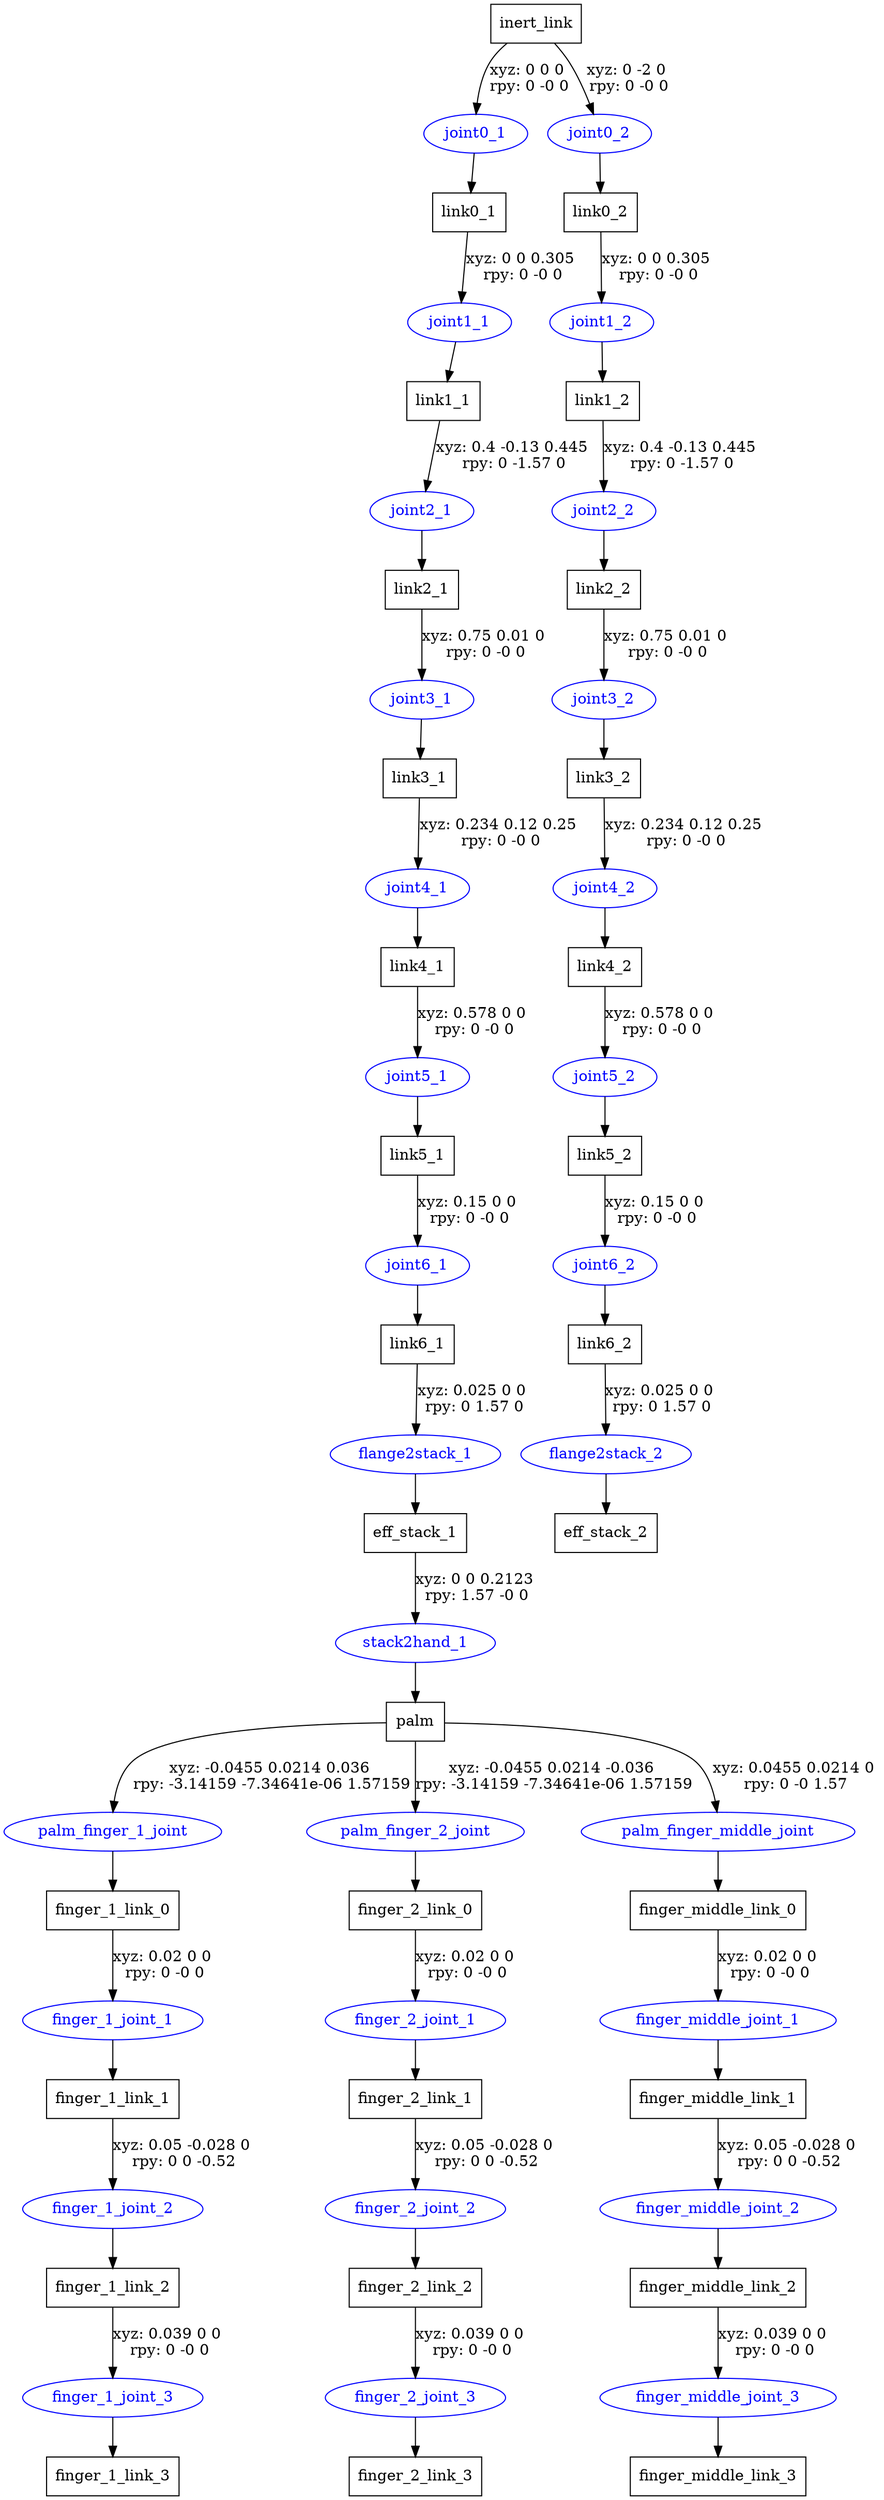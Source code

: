 digraph G {
node [shape=box];
"inert_link" [label="inert_link"];
"link0_1" [label="link0_1"];
"link1_1" [label="link1_1"];
"link2_1" [label="link2_1"];
"link3_1" [label="link3_1"];
"link4_1" [label="link4_1"];
"link5_1" [label="link5_1"];
"link6_1" [label="link6_1"];
"eff_stack_1" [label="eff_stack_1"];
"palm" [label="palm"];
"finger_1_link_0" [label="finger_1_link_0"];
"finger_1_link_1" [label="finger_1_link_1"];
"finger_1_link_2" [label="finger_1_link_2"];
"finger_1_link_3" [label="finger_1_link_3"];
"finger_2_link_0" [label="finger_2_link_0"];
"finger_2_link_1" [label="finger_2_link_1"];
"finger_2_link_2" [label="finger_2_link_2"];
"finger_2_link_3" [label="finger_2_link_3"];
"finger_middle_link_0" [label="finger_middle_link_0"];
"finger_middle_link_1" [label="finger_middle_link_1"];
"finger_middle_link_2" [label="finger_middle_link_2"];
"finger_middle_link_3" [label="finger_middle_link_3"];
"link0_2" [label="link0_2"];
"link1_2" [label="link1_2"];
"link2_2" [label="link2_2"];
"link3_2" [label="link3_2"];
"link4_2" [label="link4_2"];
"link5_2" [label="link5_2"];
"link6_2" [label="link6_2"];
"eff_stack_2" [label="eff_stack_2"];
node [shape=ellipse, color=blue, fontcolor=blue];
"inert_link" -> "joint0_1" [label="xyz: 0 0 0 \nrpy: 0 -0 0"]
"joint0_1" -> "link0_1"
"link0_1" -> "joint1_1" [label="xyz: 0 0 0.305 \nrpy: 0 -0 0"]
"joint1_1" -> "link1_1"
"link1_1" -> "joint2_1" [label="xyz: 0.4 -0.13 0.445 \nrpy: 0 -1.57 0"]
"joint2_1" -> "link2_1"
"link2_1" -> "joint3_1" [label="xyz: 0.75 0.01 0 \nrpy: 0 -0 0"]
"joint3_1" -> "link3_1"
"link3_1" -> "joint4_1" [label="xyz: 0.234 0.12 0.25 \nrpy: 0 -0 0"]
"joint4_1" -> "link4_1"
"link4_1" -> "joint5_1" [label="xyz: 0.578 0 0 \nrpy: 0 -0 0"]
"joint5_1" -> "link5_1"
"link5_1" -> "joint6_1" [label="xyz: 0.15 0 0 \nrpy: 0 -0 0"]
"joint6_1" -> "link6_1"
"link6_1" -> "flange2stack_1" [label="xyz: 0.025 0 0 \nrpy: 0 1.57 0"]
"flange2stack_1" -> "eff_stack_1"
"eff_stack_1" -> "stack2hand_1" [label="xyz: 0 0 0.2123 \nrpy: 1.57 -0 0"]
"stack2hand_1" -> "palm"
"palm" -> "palm_finger_1_joint" [label="xyz: -0.0455 0.0214 0.036 \nrpy: -3.14159 -7.34641e-06 1.57159"]
"palm_finger_1_joint" -> "finger_1_link_0"
"finger_1_link_0" -> "finger_1_joint_1" [label="xyz: 0.02 0 0 \nrpy: 0 -0 0"]
"finger_1_joint_1" -> "finger_1_link_1"
"finger_1_link_1" -> "finger_1_joint_2" [label="xyz: 0.05 -0.028 0 \nrpy: 0 0 -0.52"]
"finger_1_joint_2" -> "finger_1_link_2"
"finger_1_link_2" -> "finger_1_joint_3" [label="xyz: 0.039 0 0 \nrpy: 0 -0 0"]
"finger_1_joint_3" -> "finger_1_link_3"
"palm" -> "palm_finger_2_joint" [label="xyz: -0.0455 0.0214 -0.036 \nrpy: -3.14159 -7.34641e-06 1.57159"]
"palm_finger_2_joint" -> "finger_2_link_0"
"finger_2_link_0" -> "finger_2_joint_1" [label="xyz: 0.02 0 0 \nrpy: 0 -0 0"]
"finger_2_joint_1" -> "finger_2_link_1"
"finger_2_link_1" -> "finger_2_joint_2" [label="xyz: 0.05 -0.028 0 \nrpy: 0 0 -0.52"]
"finger_2_joint_2" -> "finger_2_link_2"
"finger_2_link_2" -> "finger_2_joint_3" [label="xyz: 0.039 0 0 \nrpy: 0 -0 0"]
"finger_2_joint_3" -> "finger_2_link_3"
"palm" -> "palm_finger_middle_joint" [label="xyz: 0.0455 0.0214 0 \nrpy: 0 -0 1.57"]
"palm_finger_middle_joint" -> "finger_middle_link_0"
"finger_middle_link_0" -> "finger_middle_joint_1" [label="xyz: 0.02 0 0 \nrpy: 0 -0 0"]
"finger_middle_joint_1" -> "finger_middle_link_1"
"finger_middle_link_1" -> "finger_middle_joint_2" [label="xyz: 0.05 -0.028 0 \nrpy: 0 0 -0.52"]
"finger_middle_joint_2" -> "finger_middle_link_2"
"finger_middle_link_2" -> "finger_middle_joint_3" [label="xyz: 0.039 0 0 \nrpy: 0 -0 0"]
"finger_middle_joint_3" -> "finger_middle_link_3"
"inert_link" -> "joint0_2" [label="xyz: 0 -2 0 \nrpy: 0 -0 0"]
"joint0_2" -> "link0_2"
"link0_2" -> "joint1_2" [label="xyz: 0 0 0.305 \nrpy: 0 -0 0"]
"joint1_2" -> "link1_2"
"link1_2" -> "joint2_2" [label="xyz: 0.4 -0.13 0.445 \nrpy: 0 -1.57 0"]
"joint2_2" -> "link2_2"
"link2_2" -> "joint3_2" [label="xyz: 0.75 0.01 0 \nrpy: 0 -0 0"]
"joint3_2" -> "link3_2"
"link3_2" -> "joint4_2" [label="xyz: 0.234 0.12 0.25 \nrpy: 0 -0 0"]
"joint4_2" -> "link4_2"
"link4_2" -> "joint5_2" [label="xyz: 0.578 0 0 \nrpy: 0 -0 0"]
"joint5_2" -> "link5_2"
"link5_2" -> "joint6_2" [label="xyz: 0.15 0 0 \nrpy: 0 -0 0"]
"joint6_2" -> "link6_2"
"link6_2" -> "flange2stack_2" [label="xyz: 0.025 0 0 \nrpy: 0 1.57 0"]
"flange2stack_2" -> "eff_stack_2"
}
